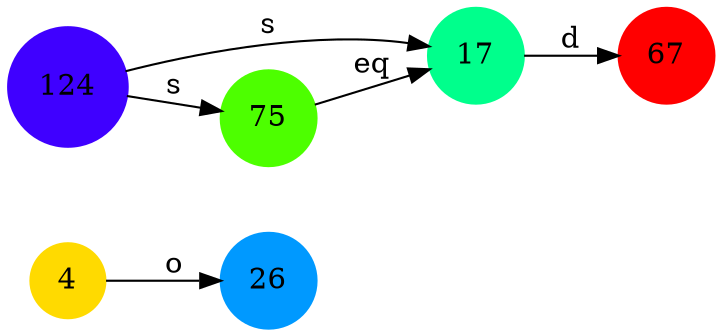 digraph A {
rankdir = LR;
node [shape=circle,style=filled,color="0.142 1.0 1.0"] 4
node [shape=circle,style=filled,color="0.567 1.0 1.0"] 26
node [shape=circle,style=filled,color="0.708 1.0 1.0"] 124
node [shape=circle,style=filled,color="0.0 1.0 1.0"] 67
node [shape=circle,style=filled,color="0.425 1.0 1.0"] 17
node [shape=circle,style=filled,color="0.283 1.0 1.0"] 75
124 -> 75 [label="s" ]
124 -> 17 [label="s" ]
17 -> 67 [label="d" ]
75 -> 17 [label="eq" ]
4 -> 26 [label="o" ]
}
